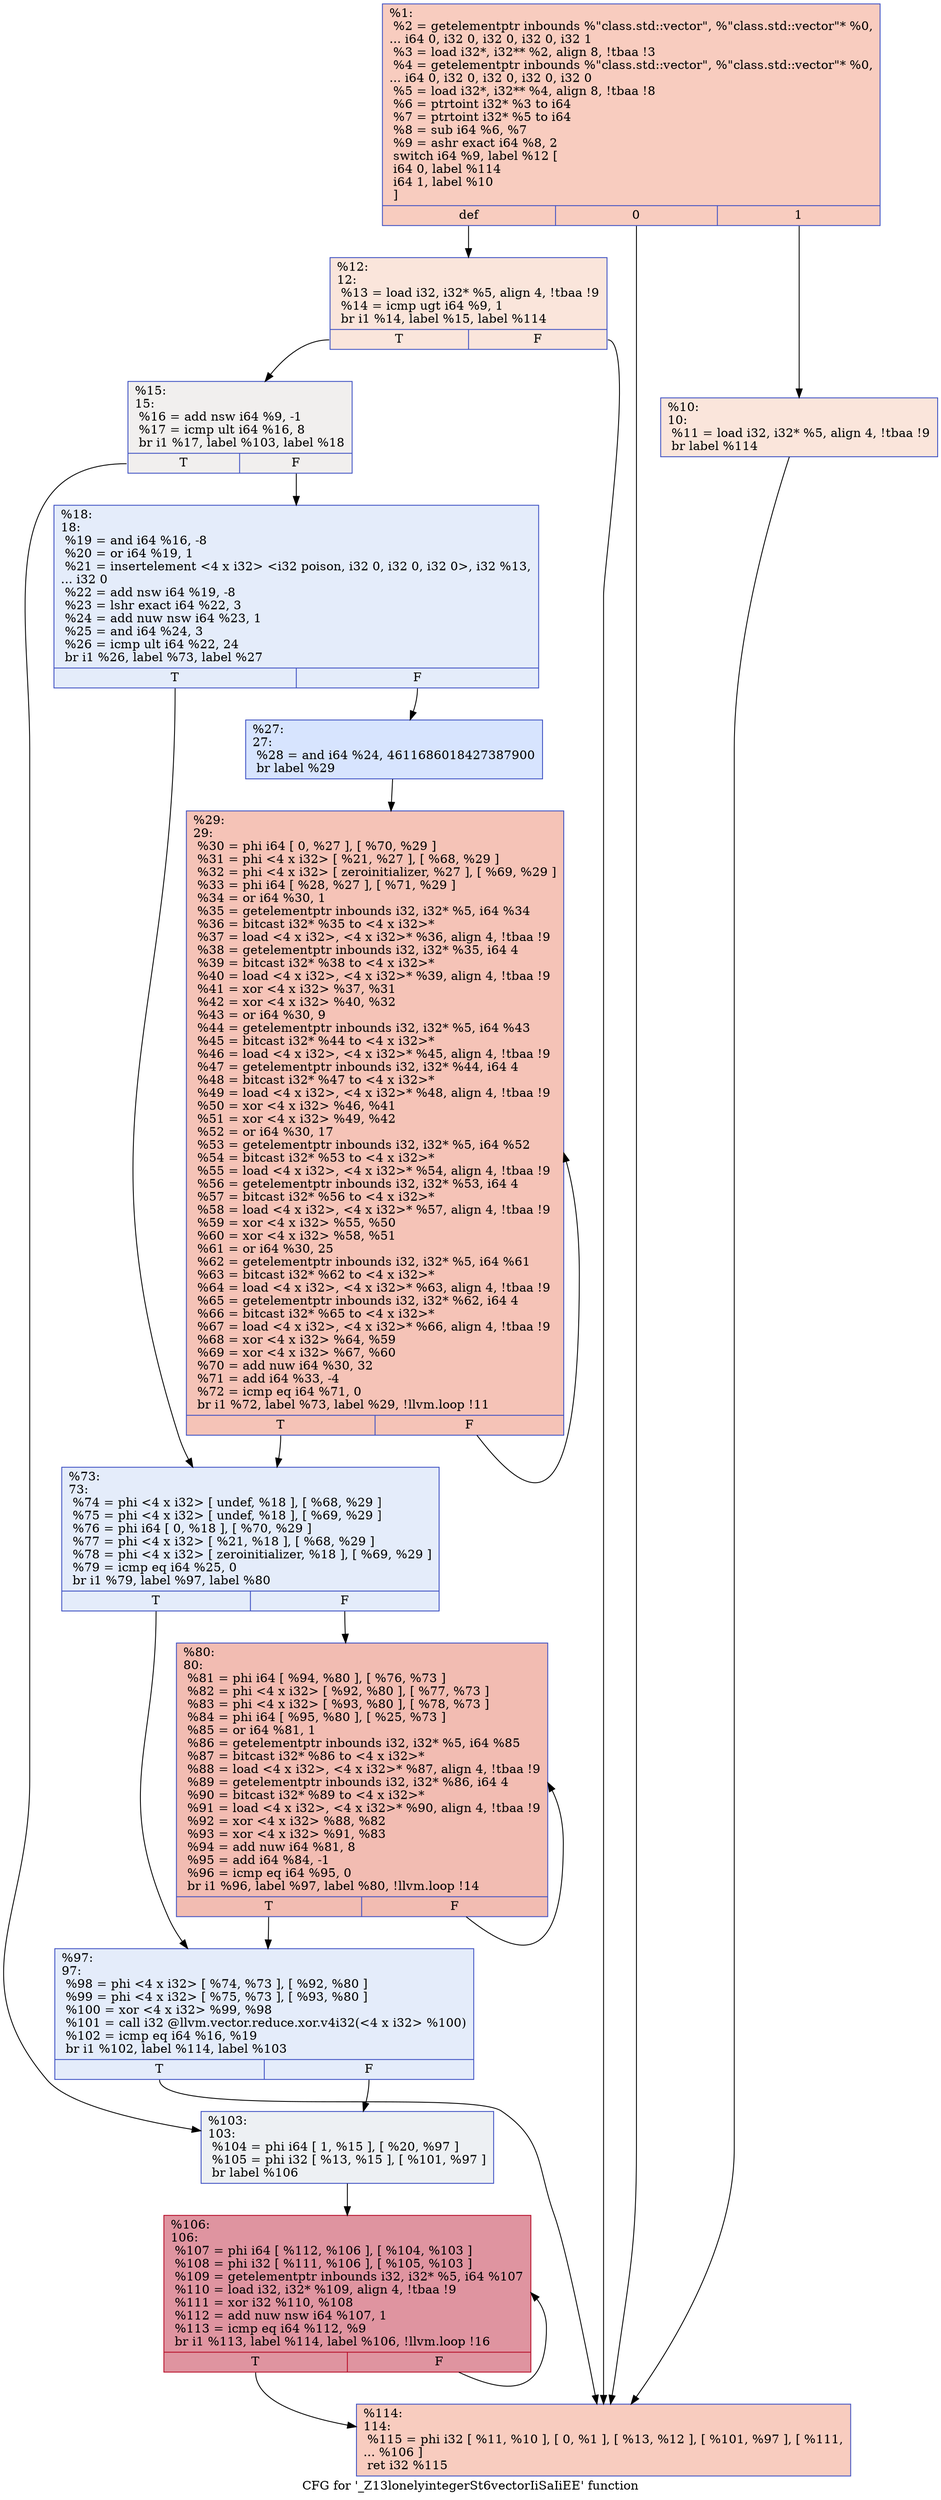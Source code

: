 digraph "CFG for '_Z13lonelyintegerSt6vectorIiSaIiEE' function" {
	label="CFG for '_Z13lonelyintegerSt6vectorIiSaIiEE' function";

	Node0x55e83f2a5220 [shape=record,color="#3d50c3ff", style=filled, fillcolor="#f08b6e70",label="{%1:\l  %2 = getelementptr inbounds %\"class.std::vector\", %\"class.std::vector\"* %0,\l... i64 0, i32 0, i32 0, i32 0, i32 1\l  %3 = load i32*, i32** %2, align 8, !tbaa !3\l  %4 = getelementptr inbounds %\"class.std::vector\", %\"class.std::vector\"* %0,\l... i64 0, i32 0, i32 0, i32 0, i32 0\l  %5 = load i32*, i32** %4, align 8, !tbaa !8\l  %6 = ptrtoint i32* %3 to i64\l  %7 = ptrtoint i32* %5 to i64\l  %8 = sub i64 %6, %7\l  %9 = ashr exact i64 %8, 2\l  switch i64 %9, label %12 [\l    i64 0, label %114\l    i64 1, label %10\l  ]\l|{<s0>def|<s1>0|<s2>1}}"];
	Node0x55e83f2a5220:s0 -> Node0x55e83f2a5fa0;
	Node0x55e83f2a5220:s1 -> Node0x55e83f2a6430;
	Node0x55e83f2a5220:s2 -> Node0x55e83f2a64f0;
	Node0x55e83f2a64f0 [shape=record,color="#3d50c3ff", style=filled, fillcolor="#f4c5ad70",label="{%10:\l10:                                               \l  %11 = load i32, i32* %5, align 4, !tbaa !9\l  br label %114\l}"];
	Node0x55e83f2a64f0 -> Node0x55e83f2a6430;
	Node0x55e83f2a5fa0 [shape=record,color="#3d50c3ff", style=filled, fillcolor="#f4c5ad70",label="{%12:\l12:                                               \l  %13 = load i32, i32* %5, align 4, !tbaa !9\l  %14 = icmp ugt i64 %9, 1\l  br i1 %14, label %15, label %114\l|{<s0>T|<s1>F}}"];
	Node0x55e83f2a5fa0:s0 -> Node0x55e83f2a6f70;
	Node0x55e83f2a5fa0:s1 -> Node0x55e83f2a6430;
	Node0x55e83f2a6f70 [shape=record,color="#3d50c3ff", style=filled, fillcolor="#e0dbd870",label="{%15:\l15:                                               \l  %16 = add nsw i64 %9, -1\l  %17 = icmp ult i64 %16, 8\l  br i1 %17, label %103, label %18\l|{<s0>T|<s1>F}}"];
	Node0x55e83f2a6f70:s0 -> Node0x55e83f2a7160;
	Node0x55e83f2a6f70:s1 -> Node0x55e83f2a71b0;
	Node0x55e83f2a71b0 [shape=record,color="#3d50c3ff", style=filled, fillcolor="#c1d4f470",label="{%18:\l18:                                               \l  %19 = and i64 %16, -8\l  %20 = or i64 %19, 1\l  %21 = insertelement \<4 x i32\> \<i32 poison, i32 0, i32 0, i32 0\>, i32 %13,\l... i32 0\l  %22 = add nsw i64 %19, -8\l  %23 = lshr exact i64 %22, 3\l  %24 = add nuw nsw i64 %23, 1\l  %25 = and i64 %24, 3\l  %26 = icmp ult i64 %22, 24\l  br i1 %26, label %73, label %27\l|{<s0>T|<s1>F}}"];
	Node0x55e83f2a71b0:s0 -> Node0x55e83f2a8510;
	Node0x55e83f2a71b0:s1 -> Node0x55e83f2a8560;
	Node0x55e83f2a8560 [shape=record,color="#3d50c3ff", style=filled, fillcolor="#a5c3fe70",label="{%27:\l27:                                               \l  %28 = and i64 %24, 4611686018427387900\l  br label %29\l}"];
	Node0x55e83f2a8560 -> Node0x55e83f2a8780;
	Node0x55e83f2a8780 [shape=record,color="#3d50c3ff", style=filled, fillcolor="#e8765c70",label="{%29:\l29:                                               \l  %30 = phi i64 [ 0, %27 ], [ %70, %29 ]\l  %31 = phi \<4 x i32\> [ %21, %27 ], [ %68, %29 ]\l  %32 = phi \<4 x i32\> [ zeroinitializer, %27 ], [ %69, %29 ]\l  %33 = phi i64 [ %28, %27 ], [ %71, %29 ]\l  %34 = or i64 %30, 1\l  %35 = getelementptr inbounds i32, i32* %5, i64 %34\l  %36 = bitcast i32* %35 to \<4 x i32\>*\l  %37 = load \<4 x i32\>, \<4 x i32\>* %36, align 4, !tbaa !9\l  %38 = getelementptr inbounds i32, i32* %35, i64 4\l  %39 = bitcast i32* %38 to \<4 x i32\>*\l  %40 = load \<4 x i32\>, \<4 x i32\>* %39, align 4, !tbaa !9\l  %41 = xor \<4 x i32\> %37, %31\l  %42 = xor \<4 x i32\> %40, %32\l  %43 = or i64 %30, 9\l  %44 = getelementptr inbounds i32, i32* %5, i64 %43\l  %45 = bitcast i32* %44 to \<4 x i32\>*\l  %46 = load \<4 x i32\>, \<4 x i32\>* %45, align 4, !tbaa !9\l  %47 = getelementptr inbounds i32, i32* %44, i64 4\l  %48 = bitcast i32* %47 to \<4 x i32\>*\l  %49 = load \<4 x i32\>, \<4 x i32\>* %48, align 4, !tbaa !9\l  %50 = xor \<4 x i32\> %46, %41\l  %51 = xor \<4 x i32\> %49, %42\l  %52 = or i64 %30, 17\l  %53 = getelementptr inbounds i32, i32* %5, i64 %52\l  %54 = bitcast i32* %53 to \<4 x i32\>*\l  %55 = load \<4 x i32\>, \<4 x i32\>* %54, align 4, !tbaa !9\l  %56 = getelementptr inbounds i32, i32* %53, i64 4\l  %57 = bitcast i32* %56 to \<4 x i32\>*\l  %58 = load \<4 x i32\>, \<4 x i32\>* %57, align 4, !tbaa !9\l  %59 = xor \<4 x i32\> %55, %50\l  %60 = xor \<4 x i32\> %58, %51\l  %61 = or i64 %30, 25\l  %62 = getelementptr inbounds i32, i32* %5, i64 %61\l  %63 = bitcast i32* %62 to \<4 x i32\>*\l  %64 = load \<4 x i32\>, \<4 x i32\>* %63, align 4, !tbaa !9\l  %65 = getelementptr inbounds i32, i32* %62, i64 4\l  %66 = bitcast i32* %65 to \<4 x i32\>*\l  %67 = load \<4 x i32\>, \<4 x i32\>* %66, align 4, !tbaa !9\l  %68 = xor \<4 x i32\> %64, %59\l  %69 = xor \<4 x i32\> %67, %60\l  %70 = add nuw i64 %30, 32\l  %71 = add i64 %33, -4\l  %72 = icmp eq i64 %71, 0\l  br i1 %72, label %73, label %29, !llvm.loop !11\l|{<s0>T|<s1>F}}"];
	Node0x55e83f2a8780:s0 -> Node0x55e83f2a8510;
	Node0x55e83f2a8780:s1 -> Node0x55e83f2a8780;
	Node0x55e83f2a8510 [shape=record,color="#3d50c3ff", style=filled, fillcolor="#c1d4f470",label="{%73:\l73:                                               \l  %74 = phi \<4 x i32\> [ undef, %18 ], [ %68, %29 ]\l  %75 = phi \<4 x i32\> [ undef, %18 ], [ %69, %29 ]\l  %76 = phi i64 [ 0, %18 ], [ %70, %29 ]\l  %77 = phi \<4 x i32\> [ %21, %18 ], [ %68, %29 ]\l  %78 = phi \<4 x i32\> [ zeroinitializer, %18 ], [ %69, %29 ]\l  %79 = icmp eq i64 %25, 0\l  br i1 %79, label %97, label %80\l|{<s0>T|<s1>F}}"];
	Node0x55e83f2a8510:s0 -> Node0x55e83f2ab150;
	Node0x55e83f2a8510:s1 -> Node0x55e83f2ab1a0;
	Node0x55e83f2ab1a0 [shape=record,color="#3d50c3ff", style=filled, fillcolor="#e1675170",label="{%80:\l80:                                               \l  %81 = phi i64 [ %94, %80 ], [ %76, %73 ]\l  %82 = phi \<4 x i32\> [ %92, %80 ], [ %77, %73 ]\l  %83 = phi \<4 x i32\> [ %93, %80 ], [ %78, %73 ]\l  %84 = phi i64 [ %95, %80 ], [ %25, %73 ]\l  %85 = or i64 %81, 1\l  %86 = getelementptr inbounds i32, i32* %5, i64 %85\l  %87 = bitcast i32* %86 to \<4 x i32\>*\l  %88 = load \<4 x i32\>, \<4 x i32\>* %87, align 4, !tbaa !9\l  %89 = getelementptr inbounds i32, i32* %86, i64 4\l  %90 = bitcast i32* %89 to \<4 x i32\>*\l  %91 = load \<4 x i32\>, \<4 x i32\>* %90, align 4, !tbaa !9\l  %92 = xor \<4 x i32\> %88, %82\l  %93 = xor \<4 x i32\> %91, %83\l  %94 = add nuw i64 %81, 8\l  %95 = add i64 %84, -1\l  %96 = icmp eq i64 %95, 0\l  br i1 %96, label %97, label %80, !llvm.loop !14\l|{<s0>T|<s1>F}}"];
	Node0x55e83f2ab1a0:s0 -> Node0x55e83f2ab150;
	Node0x55e83f2ab1a0:s1 -> Node0x55e83f2ab1a0;
	Node0x55e83f2ab150 [shape=record,color="#3d50c3ff", style=filled, fillcolor="#c1d4f470",label="{%97:\l97:                                               \l  %98 = phi \<4 x i32\> [ %74, %73 ], [ %92, %80 ]\l  %99 = phi \<4 x i32\> [ %75, %73 ], [ %93, %80 ]\l  %100 = xor \<4 x i32\> %99, %98\l  %101 = call i32 @llvm.vector.reduce.xor.v4i32(\<4 x i32\> %100)\l  %102 = icmp eq i64 %16, %19\l  br i1 %102, label %114, label %103\l|{<s0>T|<s1>F}}"];
	Node0x55e83f2ab150:s0 -> Node0x55e83f2a6430;
	Node0x55e83f2ab150:s1 -> Node0x55e83f2a7160;
	Node0x55e83f2a7160 [shape=record,color="#3d50c3ff", style=filled, fillcolor="#d6dce470",label="{%103:\l103:                                              \l  %104 = phi i64 [ 1, %15 ], [ %20, %97 ]\l  %105 = phi i32 [ %13, %15 ], [ %101, %97 ]\l  br label %106\l}"];
	Node0x55e83f2a7160 -> Node0x55e83f2ac480;
	Node0x55e83f2ac480 [shape=record,color="#b70d28ff", style=filled, fillcolor="#b70d2870",label="{%106:\l106:                                              \l  %107 = phi i64 [ %112, %106 ], [ %104, %103 ]\l  %108 = phi i32 [ %111, %106 ], [ %105, %103 ]\l  %109 = getelementptr inbounds i32, i32* %5, i64 %107\l  %110 = load i32, i32* %109, align 4, !tbaa !9\l  %111 = xor i32 %110, %108\l  %112 = add nuw nsw i64 %107, 1\l  %113 = icmp eq i64 %112, %9\l  br i1 %113, label %114, label %106, !llvm.loop !16\l|{<s0>T|<s1>F}}"];
	Node0x55e83f2ac480:s0 -> Node0x55e83f2a6430;
	Node0x55e83f2ac480:s1 -> Node0x55e83f2ac480;
	Node0x55e83f2a6430 [shape=record,color="#3d50c3ff", style=filled, fillcolor="#f08b6e70",label="{%114:\l114:                                              \l  %115 = phi i32 [ %11, %10 ], [ 0, %1 ], [ %13, %12 ], [ %101, %97 ], [ %111,\l... %106 ]\l  ret i32 %115\l}"];
}
